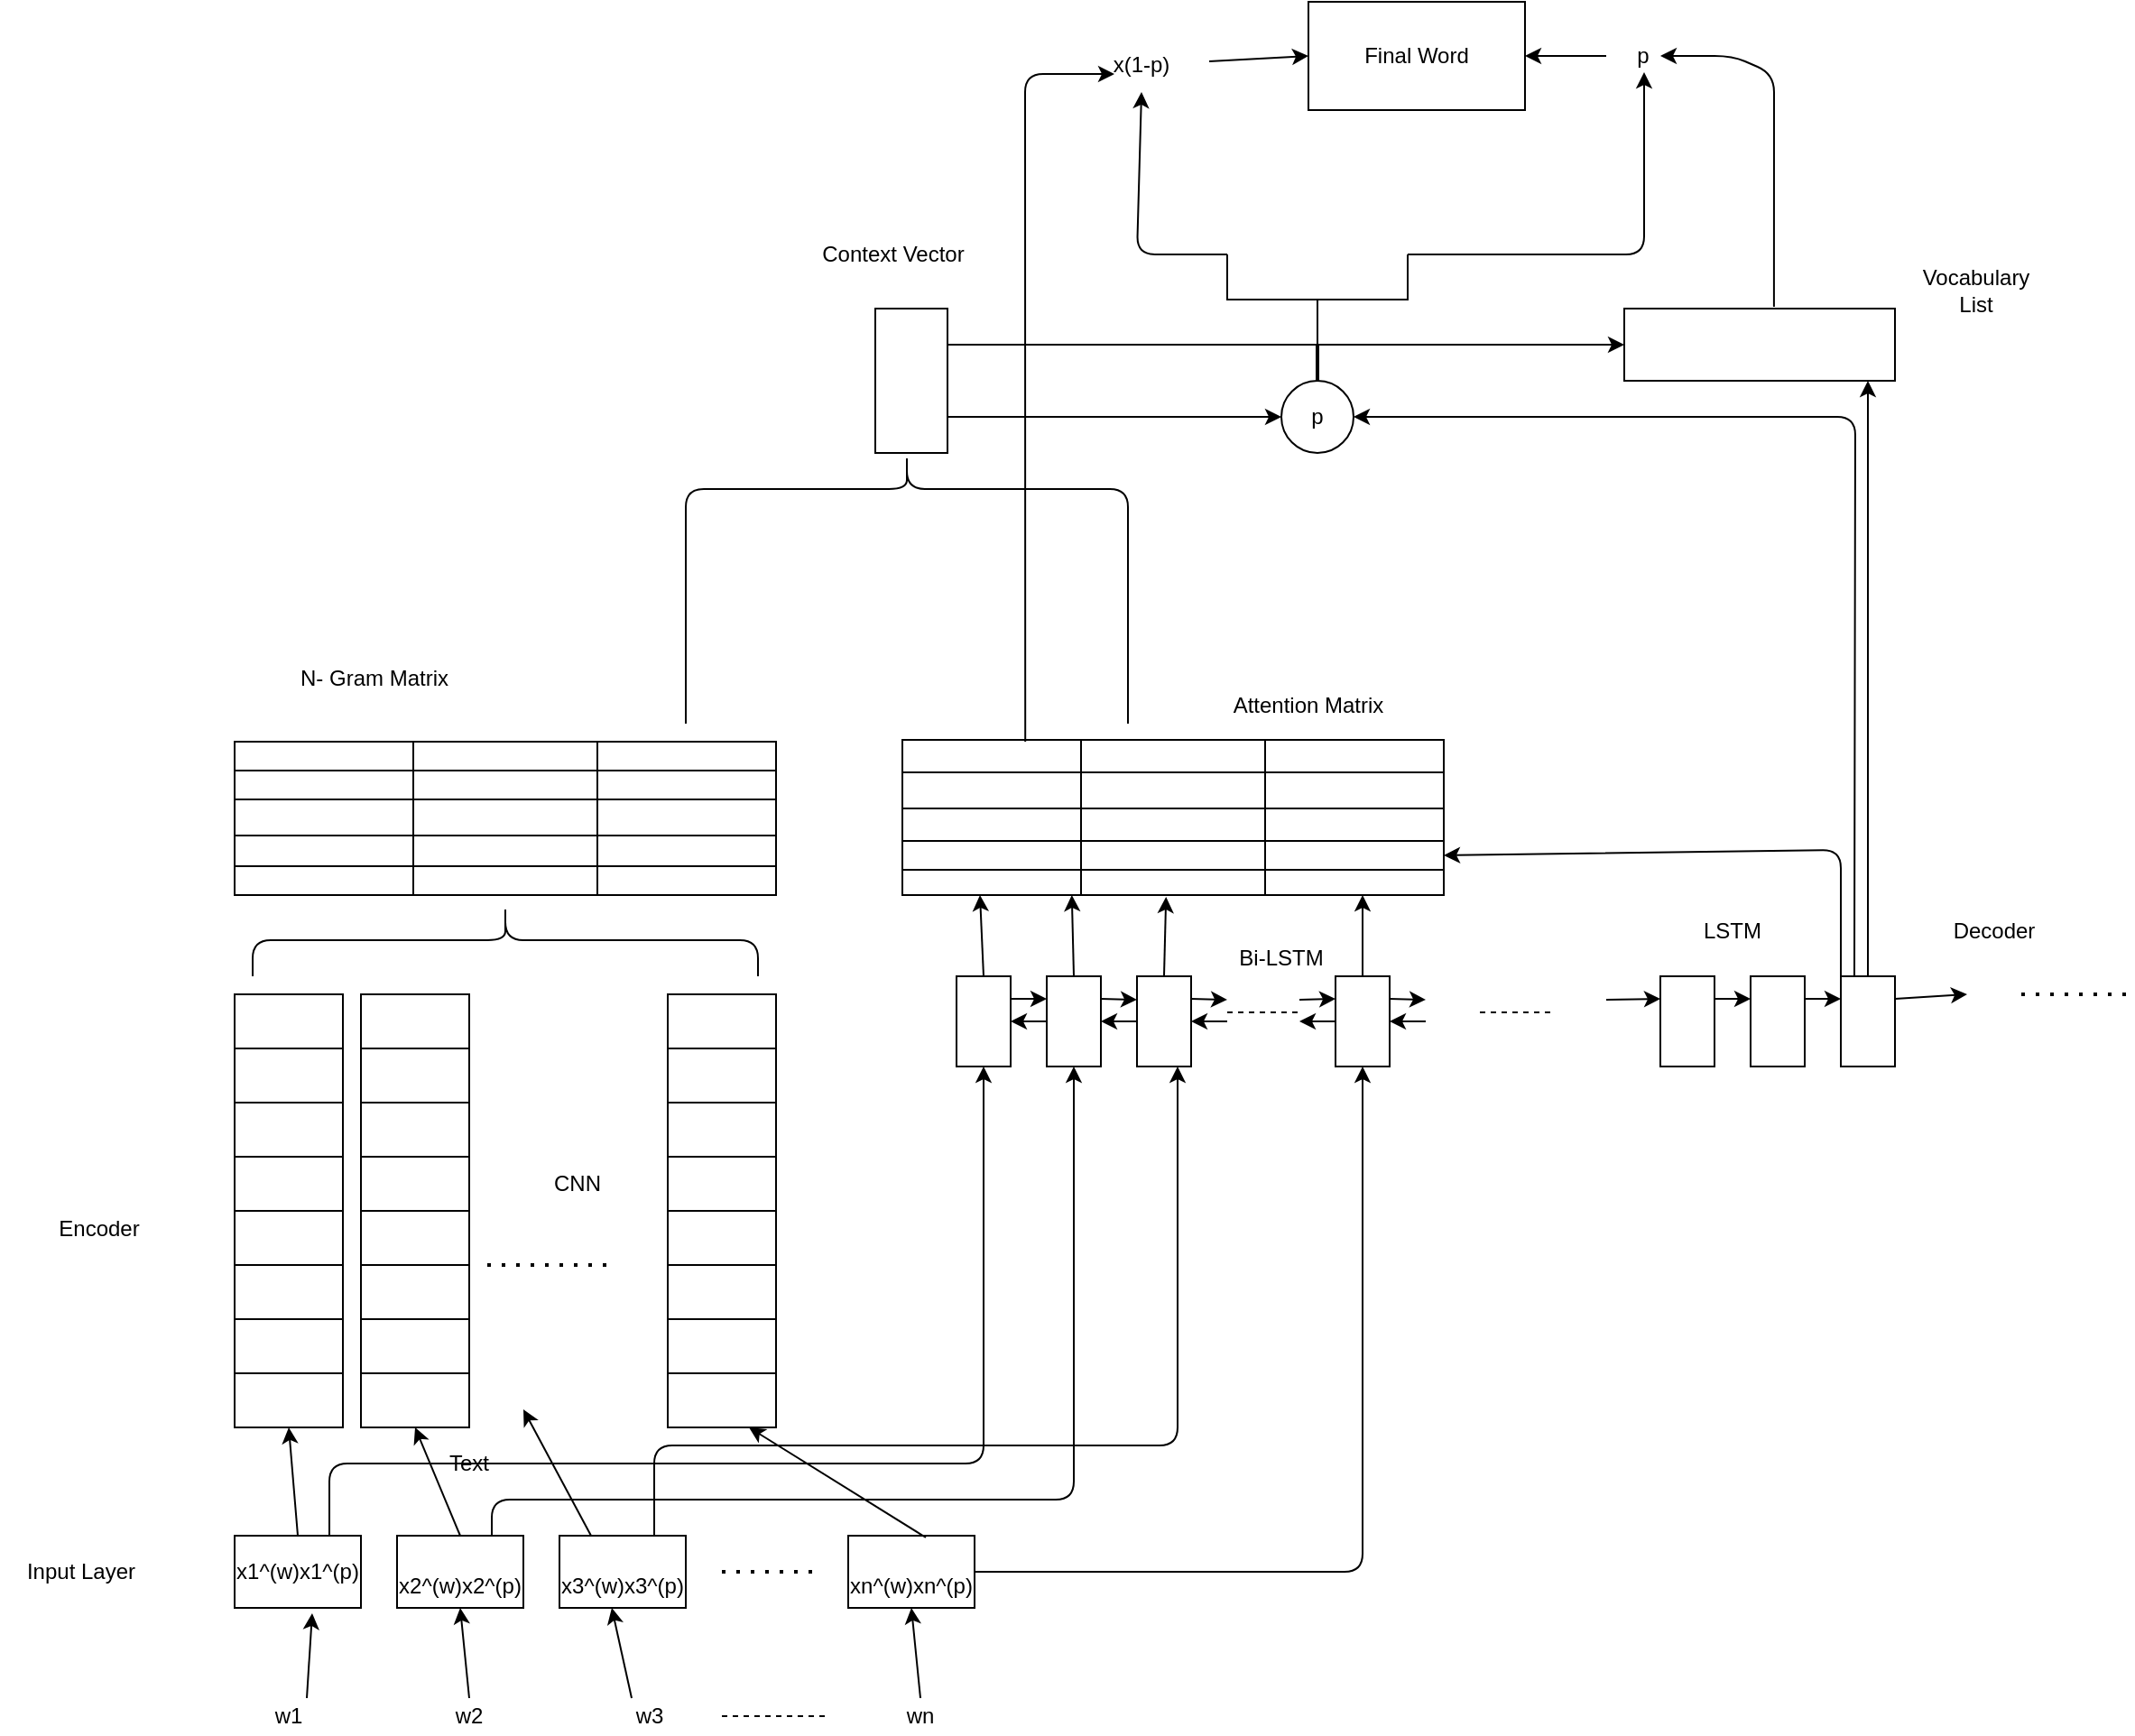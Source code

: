 <mxfile version="13.7.3" type="github">
  <diagram id="7ZjfI7yGT5TT4rhwR_bh" name="Page-1">
    <mxGraphModel dx="2272" dy="791" grid="1" gridSize="10" guides="1" tooltips="1" connect="1" arrows="1" fold="1" page="1" pageScale="1" pageWidth="850" pageHeight="1100" math="0" shadow="0">
      <root>
        <mxCell id="0" />
        <mxCell id="1" parent="0" />
        <mxCell id="T58Amd36gqd1ZXx2-vAG-43" value="" style="rounded=0;whiteSpace=wrap;html=1;direction=south;" vertex="1" parent="1">
          <mxGeometry x="355" y="180" width="40" height="80" as="geometry" />
        </mxCell>
        <mxCell id="T58Amd36gqd1ZXx2-vAG-44" value="" style="rounded=0;whiteSpace=wrap;html=1;" vertex="1" parent="1">
          <mxGeometry x="770" y="180" width="150" height="40" as="geometry" />
        </mxCell>
        <mxCell id="T58Amd36gqd1ZXx2-vAG-46" value="Final Word" style="rounded=0;whiteSpace=wrap;html=1;" vertex="1" parent="1">
          <mxGeometry x="595" y="10" width="120" height="60" as="geometry" />
        </mxCell>
        <mxCell id="T58Amd36gqd1ZXx2-vAG-1" value="" style="shape=table;html=1;whiteSpace=wrap;startSize=0;container=1;collapsible=0;childLayout=tableLayout;" vertex="1" parent="1">
          <mxGeometry y="420" width="300" height="85" as="geometry" />
        </mxCell>
        <mxCell id="T58Amd36gqd1ZXx2-vAG-6" value="" style="shape=partialRectangle;html=1;whiteSpace=wrap;collapsible=0;dropTarget=0;pointerEvents=0;fillColor=none;top=0;left=0;bottom=0;right=0;points=[[0,0.5],[1,0.5]];portConstraint=eastwest;" vertex="1" parent="T58Amd36gqd1ZXx2-vAG-1">
          <mxGeometry width="300" height="16" as="geometry" />
        </mxCell>
        <mxCell id="T58Amd36gqd1ZXx2-vAG-7" value="" style="shape=partialRectangle;html=1;whiteSpace=wrap;connectable=0;fillColor=none;top=0;left=0;bottom=0;right=0;overflow=hidden;" vertex="1" parent="T58Amd36gqd1ZXx2-vAG-6">
          <mxGeometry width="99" height="16" as="geometry" />
        </mxCell>
        <mxCell id="T58Amd36gqd1ZXx2-vAG-8" value="" style="shape=partialRectangle;html=1;whiteSpace=wrap;connectable=0;fillColor=none;top=0;left=0;bottom=0;right=0;overflow=hidden;" vertex="1" parent="T58Amd36gqd1ZXx2-vAG-6">
          <mxGeometry x="99" width="102" height="16" as="geometry" />
        </mxCell>
        <mxCell id="T58Amd36gqd1ZXx2-vAG-9" value="" style="shape=partialRectangle;html=1;whiteSpace=wrap;connectable=0;fillColor=none;top=0;left=0;bottom=0;right=0;overflow=hidden;" vertex="1" parent="T58Amd36gqd1ZXx2-vAG-6">
          <mxGeometry x="201" width="99" height="16" as="geometry" />
        </mxCell>
        <mxCell id="T58Amd36gqd1ZXx2-vAG-18" value="" style="shape=partialRectangle;html=1;whiteSpace=wrap;collapsible=0;dropTarget=0;pointerEvents=0;fillColor=none;top=0;left=0;bottom=0;right=0;points=[[0,0.5],[1,0.5]];portConstraint=eastwest;" vertex="1" parent="T58Amd36gqd1ZXx2-vAG-1">
          <mxGeometry y="16" width="300" height="16" as="geometry" />
        </mxCell>
        <mxCell id="T58Amd36gqd1ZXx2-vAG-19" value="" style="shape=partialRectangle;html=1;whiteSpace=wrap;connectable=0;fillColor=none;top=0;left=0;bottom=0;right=0;overflow=hidden;" vertex="1" parent="T58Amd36gqd1ZXx2-vAG-18">
          <mxGeometry width="99" height="16" as="geometry" />
        </mxCell>
        <mxCell id="T58Amd36gqd1ZXx2-vAG-20" value="" style="shape=partialRectangle;html=1;whiteSpace=wrap;connectable=0;fillColor=none;top=0;left=0;bottom=0;right=0;overflow=hidden;" vertex="1" parent="T58Amd36gqd1ZXx2-vAG-18">
          <mxGeometry x="99" width="102" height="16" as="geometry" />
        </mxCell>
        <mxCell id="T58Amd36gqd1ZXx2-vAG-21" value="" style="shape=partialRectangle;html=1;whiteSpace=wrap;connectable=0;fillColor=none;top=0;left=0;bottom=0;right=0;overflow=hidden;" vertex="1" parent="T58Amd36gqd1ZXx2-vAG-18">
          <mxGeometry x="201" width="99" height="16" as="geometry" />
        </mxCell>
        <mxCell id="T58Amd36gqd1ZXx2-vAG-14" value="" style="shape=partialRectangle;html=1;whiteSpace=wrap;collapsible=0;dropTarget=0;pointerEvents=0;fillColor=none;top=0;left=0;bottom=0;right=0;points=[[0,0.5],[1,0.5]];portConstraint=eastwest;" vertex="1" parent="T58Amd36gqd1ZXx2-vAG-1">
          <mxGeometry y="32" width="300" height="20" as="geometry" />
        </mxCell>
        <mxCell id="T58Amd36gqd1ZXx2-vAG-15" value="" style="shape=partialRectangle;html=1;whiteSpace=wrap;connectable=0;fillColor=none;top=0;left=0;bottom=0;right=0;overflow=hidden;" vertex="1" parent="T58Amd36gqd1ZXx2-vAG-14">
          <mxGeometry width="99" height="20" as="geometry" />
        </mxCell>
        <mxCell id="T58Amd36gqd1ZXx2-vAG-16" value="" style="shape=partialRectangle;html=1;whiteSpace=wrap;connectable=0;fillColor=none;top=0;left=0;bottom=0;right=0;overflow=hidden;" vertex="1" parent="T58Amd36gqd1ZXx2-vAG-14">
          <mxGeometry x="99" width="102" height="20" as="geometry" />
        </mxCell>
        <mxCell id="T58Amd36gqd1ZXx2-vAG-17" value="" style="shape=partialRectangle;html=1;whiteSpace=wrap;connectable=0;fillColor=none;top=0;left=0;bottom=0;right=0;overflow=hidden;" vertex="1" parent="T58Amd36gqd1ZXx2-vAG-14">
          <mxGeometry x="201" width="99" height="20" as="geometry" />
        </mxCell>
        <mxCell id="T58Amd36gqd1ZXx2-vAG-10" value="" style="shape=partialRectangle;html=1;whiteSpace=wrap;collapsible=0;dropTarget=0;pointerEvents=0;fillColor=none;top=0;left=0;bottom=0;right=0;points=[[0,0.5],[1,0.5]];portConstraint=eastwest;" vertex="1" parent="T58Amd36gqd1ZXx2-vAG-1">
          <mxGeometry y="52" width="300" height="17" as="geometry" />
        </mxCell>
        <mxCell id="T58Amd36gqd1ZXx2-vAG-11" value="" style="shape=partialRectangle;html=1;whiteSpace=wrap;connectable=0;fillColor=none;top=0;left=0;bottom=0;right=0;overflow=hidden;" vertex="1" parent="T58Amd36gqd1ZXx2-vAG-10">
          <mxGeometry width="99" height="17" as="geometry" />
        </mxCell>
        <mxCell id="T58Amd36gqd1ZXx2-vAG-12" value="" style="shape=partialRectangle;html=1;whiteSpace=wrap;connectable=0;fillColor=none;top=0;left=0;bottom=0;right=0;overflow=hidden;" vertex="1" parent="T58Amd36gqd1ZXx2-vAG-10">
          <mxGeometry x="99" width="102" height="17" as="geometry" />
        </mxCell>
        <mxCell id="T58Amd36gqd1ZXx2-vAG-13" value="" style="shape=partialRectangle;html=1;whiteSpace=wrap;connectable=0;fillColor=none;top=0;left=0;bottom=0;right=0;overflow=hidden;" vertex="1" parent="T58Amd36gqd1ZXx2-vAG-10">
          <mxGeometry x="201" width="99" height="17" as="geometry" />
        </mxCell>
        <mxCell id="T58Amd36gqd1ZXx2-vAG-2" value="" style="shape=partialRectangle;html=1;whiteSpace=wrap;collapsible=0;dropTarget=0;pointerEvents=0;fillColor=none;top=0;left=0;bottom=0;right=0;points=[[0,0.5],[1,0.5]];portConstraint=eastwest;" vertex="1" parent="T58Amd36gqd1ZXx2-vAG-1">
          <mxGeometry y="69" width="300" height="16" as="geometry" />
        </mxCell>
        <mxCell id="T58Amd36gqd1ZXx2-vAG-3" value="" style="shape=partialRectangle;html=1;whiteSpace=wrap;connectable=0;fillColor=none;top=0;left=0;bottom=0;right=0;overflow=hidden;" vertex="1" parent="T58Amd36gqd1ZXx2-vAG-2">
          <mxGeometry width="99" height="16" as="geometry" />
        </mxCell>
        <mxCell id="T58Amd36gqd1ZXx2-vAG-4" value="" style="shape=partialRectangle;html=1;whiteSpace=wrap;connectable=0;fillColor=none;top=0;left=0;bottom=0;right=0;overflow=hidden;" vertex="1" parent="T58Amd36gqd1ZXx2-vAG-2">
          <mxGeometry x="99" width="102" height="16" as="geometry" />
        </mxCell>
        <mxCell id="T58Amd36gqd1ZXx2-vAG-5" value="" style="shape=partialRectangle;html=1;whiteSpace=wrap;connectable=0;fillColor=none;top=0;left=0;bottom=0;right=0;overflow=hidden;" vertex="1" parent="T58Amd36gqd1ZXx2-vAG-2">
          <mxGeometry x="201" width="99" height="16" as="geometry" />
        </mxCell>
        <mxCell id="T58Amd36gqd1ZXx2-vAG-22" value="" style="shape=table;html=1;whiteSpace=wrap;startSize=0;container=1;collapsible=0;childLayout=tableLayout;" vertex="1" parent="1">
          <mxGeometry x="370" y="419" width="300" height="86" as="geometry" />
        </mxCell>
        <mxCell id="T58Amd36gqd1ZXx2-vAG-27" value="" style="shape=partialRectangle;html=1;whiteSpace=wrap;collapsible=0;dropTarget=0;pointerEvents=0;fillColor=none;top=0;left=0;bottom=0;right=0;points=[[0,0.5],[1,0.5]];portConstraint=eastwest;" vertex="1" parent="T58Amd36gqd1ZXx2-vAG-22">
          <mxGeometry width="300" height="18" as="geometry" />
        </mxCell>
        <mxCell id="T58Amd36gqd1ZXx2-vAG-28" value="" style="shape=partialRectangle;html=1;whiteSpace=wrap;connectable=0;fillColor=none;top=0;left=0;bottom=0;right=0;overflow=hidden;" vertex="1" parent="T58Amd36gqd1ZXx2-vAG-27">
          <mxGeometry width="99" height="18" as="geometry" />
        </mxCell>
        <mxCell id="T58Amd36gqd1ZXx2-vAG-29" value="" style="shape=partialRectangle;html=1;whiteSpace=wrap;connectable=0;fillColor=none;top=0;left=0;bottom=0;right=0;overflow=hidden;" vertex="1" parent="T58Amd36gqd1ZXx2-vAG-27">
          <mxGeometry x="99" width="102" height="18" as="geometry" />
        </mxCell>
        <mxCell id="T58Amd36gqd1ZXx2-vAG-30" value="" style="shape=partialRectangle;html=1;whiteSpace=wrap;connectable=0;fillColor=none;top=0;left=0;bottom=0;right=0;overflow=hidden;" vertex="1" parent="T58Amd36gqd1ZXx2-vAG-27">
          <mxGeometry x="201" width="99" height="18" as="geometry" />
        </mxCell>
        <mxCell id="T58Amd36gqd1ZXx2-vAG-23" value="" style="shape=partialRectangle;html=1;whiteSpace=wrap;collapsible=0;dropTarget=0;pointerEvents=0;fillColor=none;top=0;left=0;bottom=0;right=0;points=[[0,0.5],[1,0.5]];portConstraint=eastwest;" vertex="1" parent="T58Amd36gqd1ZXx2-vAG-22">
          <mxGeometry y="18" width="300" height="20" as="geometry" />
        </mxCell>
        <mxCell id="T58Amd36gqd1ZXx2-vAG-24" value="" style="shape=partialRectangle;html=1;whiteSpace=wrap;connectable=0;fillColor=none;top=0;left=0;bottom=0;right=0;overflow=hidden;" vertex="1" parent="T58Amd36gqd1ZXx2-vAG-23">
          <mxGeometry width="99" height="20" as="geometry" />
        </mxCell>
        <mxCell id="T58Amd36gqd1ZXx2-vAG-25" value="" style="shape=partialRectangle;html=1;whiteSpace=wrap;connectable=0;fillColor=none;top=0;left=0;bottom=0;right=0;overflow=hidden;" vertex="1" parent="T58Amd36gqd1ZXx2-vAG-23">
          <mxGeometry x="99" width="102" height="20" as="geometry" />
        </mxCell>
        <mxCell id="T58Amd36gqd1ZXx2-vAG-26" value="" style="shape=partialRectangle;html=1;whiteSpace=wrap;connectable=0;fillColor=none;top=0;left=0;bottom=0;right=0;overflow=hidden;" vertex="1" parent="T58Amd36gqd1ZXx2-vAG-23">
          <mxGeometry x="201" width="99" height="20" as="geometry" />
        </mxCell>
        <mxCell id="T58Amd36gqd1ZXx2-vAG-31" value="" style="shape=partialRectangle;html=1;whiteSpace=wrap;collapsible=0;dropTarget=0;pointerEvents=0;fillColor=none;top=0;left=0;bottom=0;right=0;points=[[0,0.5],[1,0.5]];portConstraint=eastwest;" vertex="1" parent="T58Amd36gqd1ZXx2-vAG-22">
          <mxGeometry y="38" width="300" height="18" as="geometry" />
        </mxCell>
        <mxCell id="T58Amd36gqd1ZXx2-vAG-32" value="" style="shape=partialRectangle;html=1;whiteSpace=wrap;connectable=0;fillColor=none;top=0;left=0;bottom=0;right=0;overflow=hidden;" vertex="1" parent="T58Amd36gqd1ZXx2-vAG-31">
          <mxGeometry width="99" height="18" as="geometry" />
        </mxCell>
        <mxCell id="T58Amd36gqd1ZXx2-vAG-33" value="" style="shape=partialRectangle;html=1;whiteSpace=wrap;connectable=0;fillColor=none;top=0;left=0;bottom=0;right=0;overflow=hidden;" vertex="1" parent="T58Amd36gqd1ZXx2-vAG-31">
          <mxGeometry x="99" width="102" height="18" as="geometry" />
        </mxCell>
        <mxCell id="T58Amd36gqd1ZXx2-vAG-34" value="" style="shape=partialRectangle;html=1;whiteSpace=wrap;connectable=0;fillColor=none;top=0;left=0;bottom=0;right=0;overflow=hidden;" vertex="1" parent="T58Amd36gqd1ZXx2-vAG-31">
          <mxGeometry x="201" width="99" height="18" as="geometry" />
        </mxCell>
        <mxCell id="T58Amd36gqd1ZXx2-vAG-35" value="" style="shape=partialRectangle;html=1;whiteSpace=wrap;collapsible=0;dropTarget=0;pointerEvents=0;fillColor=none;top=0;left=0;bottom=0;right=0;points=[[0,0.5],[1,0.5]];portConstraint=eastwest;" vertex="1" parent="T58Amd36gqd1ZXx2-vAG-22">
          <mxGeometry y="56" width="300" height="16" as="geometry" />
        </mxCell>
        <mxCell id="T58Amd36gqd1ZXx2-vAG-36" value="" style="shape=partialRectangle;html=1;whiteSpace=wrap;connectable=0;fillColor=none;top=0;left=0;bottom=0;right=0;overflow=hidden;" vertex="1" parent="T58Amd36gqd1ZXx2-vAG-35">
          <mxGeometry width="99" height="16" as="geometry" />
        </mxCell>
        <mxCell id="T58Amd36gqd1ZXx2-vAG-37" value="" style="shape=partialRectangle;html=1;whiteSpace=wrap;connectable=0;fillColor=none;top=0;left=0;bottom=0;right=0;overflow=hidden;" vertex="1" parent="T58Amd36gqd1ZXx2-vAG-35">
          <mxGeometry x="99" width="102" height="16" as="geometry" />
        </mxCell>
        <mxCell id="T58Amd36gqd1ZXx2-vAG-38" value="" style="shape=partialRectangle;html=1;whiteSpace=wrap;connectable=0;fillColor=none;top=0;left=0;bottom=0;right=0;overflow=hidden;" vertex="1" parent="T58Amd36gqd1ZXx2-vAG-35">
          <mxGeometry x="201" width="99" height="16" as="geometry" />
        </mxCell>
        <mxCell id="T58Amd36gqd1ZXx2-vAG-39" value="" style="shape=partialRectangle;html=1;whiteSpace=wrap;collapsible=0;dropTarget=0;pointerEvents=0;fillColor=none;top=0;left=0;bottom=0;right=0;points=[[0,0.5],[1,0.5]];portConstraint=eastwest;" vertex="1" parent="T58Amd36gqd1ZXx2-vAG-22">
          <mxGeometry y="72" width="300" height="14" as="geometry" />
        </mxCell>
        <mxCell id="T58Amd36gqd1ZXx2-vAG-40" value="" style="shape=partialRectangle;html=1;whiteSpace=wrap;connectable=0;fillColor=none;top=0;left=0;bottom=0;right=0;overflow=hidden;" vertex="1" parent="T58Amd36gqd1ZXx2-vAG-39">
          <mxGeometry width="99" height="14" as="geometry" />
        </mxCell>
        <mxCell id="T58Amd36gqd1ZXx2-vAG-41" value="" style="shape=partialRectangle;html=1;whiteSpace=wrap;connectable=0;fillColor=none;top=0;left=0;bottom=0;right=0;overflow=hidden;" vertex="1" parent="T58Amd36gqd1ZXx2-vAG-39">
          <mxGeometry x="99" width="102" height="14" as="geometry" />
        </mxCell>
        <mxCell id="T58Amd36gqd1ZXx2-vAG-42" value="" style="shape=partialRectangle;html=1;whiteSpace=wrap;connectable=0;fillColor=none;top=0;left=0;bottom=0;right=0;overflow=hidden;" vertex="1" parent="T58Amd36gqd1ZXx2-vAG-39">
          <mxGeometry x="201" width="99" height="14" as="geometry" />
        </mxCell>
        <mxCell id="T58Amd36gqd1ZXx2-vAG-47" value="" style="rounded=0;whiteSpace=wrap;html=1;direction=south;" vertex="1" parent="1">
          <mxGeometry x="400" y="550" width="30" height="50" as="geometry" />
        </mxCell>
        <mxCell id="T58Amd36gqd1ZXx2-vAG-48" value="" style="rounded=0;whiteSpace=wrap;html=1;direction=south;" vertex="1" parent="1">
          <mxGeometry x="450" y="550" width="30" height="50" as="geometry" />
        </mxCell>
        <mxCell id="T58Amd36gqd1ZXx2-vAG-49" value="" style="rounded=0;whiteSpace=wrap;html=1;direction=south;" vertex="1" parent="1">
          <mxGeometry x="500" y="550" width="30" height="50" as="geometry" />
        </mxCell>
        <mxCell id="T58Amd36gqd1ZXx2-vAG-50" value="" style="rounded=0;whiteSpace=wrap;html=1;" vertex="1" parent="1">
          <mxGeometry x="610" y="550" width="30" height="50" as="geometry" />
        </mxCell>
        <mxCell id="T58Amd36gqd1ZXx2-vAG-51" value="" style="rounded=0;whiteSpace=wrap;html=1;" vertex="1" parent="1">
          <mxGeometry x="790" y="550" width="30" height="50" as="geometry" />
        </mxCell>
        <mxCell id="T58Amd36gqd1ZXx2-vAG-52" value="" style="rounded=0;whiteSpace=wrap;html=1;" vertex="1" parent="1">
          <mxGeometry x="840" y="550" width="30" height="50" as="geometry" />
        </mxCell>
        <mxCell id="T58Amd36gqd1ZXx2-vAG-53" value="" style="rounded=0;whiteSpace=wrap;html=1;" vertex="1" parent="1">
          <mxGeometry x="890" y="550" width="30" height="50" as="geometry" />
        </mxCell>
        <mxCell id="T58Amd36gqd1ZXx2-vAG-80" value="" style="rounded=0;whiteSpace=wrap;html=1;" vertex="1" parent="1">
          <mxGeometry y="560" width="60" height="30" as="geometry" />
        </mxCell>
        <mxCell id="T58Amd36gqd1ZXx2-vAG-81" value="" style="rounded=0;whiteSpace=wrap;html=1;" vertex="1" parent="1">
          <mxGeometry y="590" width="60" height="30" as="geometry" />
        </mxCell>
        <mxCell id="T58Amd36gqd1ZXx2-vAG-82" value="" style="rounded=0;whiteSpace=wrap;html=1;" vertex="1" parent="1">
          <mxGeometry y="620" width="60" height="40" as="geometry" />
        </mxCell>
        <mxCell id="T58Amd36gqd1ZXx2-vAG-83" value="" style="rounded=0;whiteSpace=wrap;html=1;" vertex="1" parent="1">
          <mxGeometry y="650" width="60" height="30" as="geometry" />
        </mxCell>
        <mxCell id="T58Amd36gqd1ZXx2-vAG-84" value="" style="rounded=0;whiteSpace=wrap;html=1;" vertex="1" parent="1">
          <mxGeometry y="680" width="60" height="30" as="geometry" />
        </mxCell>
        <mxCell id="T58Amd36gqd1ZXx2-vAG-85" value="" style="rounded=0;whiteSpace=wrap;html=1;" vertex="1" parent="1">
          <mxGeometry y="710" width="60" height="30" as="geometry" />
        </mxCell>
        <mxCell id="T58Amd36gqd1ZXx2-vAG-86" value="" style="rounded=0;whiteSpace=wrap;html=1;" vertex="1" parent="1">
          <mxGeometry y="740" width="60" height="30" as="geometry" />
        </mxCell>
        <mxCell id="T58Amd36gqd1ZXx2-vAG-87" value="" style="rounded=0;whiteSpace=wrap;html=1;" vertex="1" parent="1">
          <mxGeometry y="770" width="60" height="30" as="geometry" />
        </mxCell>
        <mxCell id="T58Amd36gqd1ZXx2-vAG-88" value="" style="rounded=0;whiteSpace=wrap;html=1;" vertex="1" parent="1">
          <mxGeometry x="70" y="560" width="60" height="30" as="geometry" />
        </mxCell>
        <mxCell id="T58Amd36gqd1ZXx2-vAG-89" value="" style="rounded=0;whiteSpace=wrap;html=1;" vertex="1" parent="1">
          <mxGeometry x="70" y="590" width="60" height="30" as="geometry" />
        </mxCell>
        <mxCell id="T58Amd36gqd1ZXx2-vAG-90" value="" style="rounded=0;whiteSpace=wrap;html=1;" vertex="1" parent="1">
          <mxGeometry x="70" y="620" width="60" height="30" as="geometry" />
        </mxCell>
        <mxCell id="T58Amd36gqd1ZXx2-vAG-91" value="" style="rounded=0;whiteSpace=wrap;html=1;" vertex="1" parent="1">
          <mxGeometry x="70" y="650" width="60" height="30" as="geometry" />
        </mxCell>
        <mxCell id="T58Amd36gqd1ZXx2-vAG-92" value="" style="rounded=0;whiteSpace=wrap;html=1;" vertex="1" parent="1">
          <mxGeometry x="70" y="680" width="60" height="30" as="geometry" />
        </mxCell>
        <mxCell id="T58Amd36gqd1ZXx2-vAG-94" value="" style="rounded=0;whiteSpace=wrap;html=1;" vertex="1" parent="1">
          <mxGeometry x="70" y="710" width="60" height="30" as="geometry" />
        </mxCell>
        <mxCell id="T58Amd36gqd1ZXx2-vAG-95" value="" style="rounded=0;whiteSpace=wrap;html=1;" vertex="1" parent="1">
          <mxGeometry x="70" y="740" width="60" height="30" as="geometry" />
        </mxCell>
        <mxCell id="T58Amd36gqd1ZXx2-vAG-96" value="" style="rounded=0;whiteSpace=wrap;html=1;" vertex="1" parent="1">
          <mxGeometry x="70" y="770" width="60" height="30" as="geometry" />
        </mxCell>
        <mxCell id="T58Amd36gqd1ZXx2-vAG-97" value="" style="endArrow=none;dashed=1;html=1;dashPattern=1 3;strokeWidth=2;" edge="1" parent="1">
          <mxGeometry width="50" height="50" relative="1" as="geometry">
            <mxPoint x="140" y="710" as="sourcePoint" />
            <mxPoint x="210" y="710" as="targetPoint" />
          </mxGeometry>
        </mxCell>
        <mxCell id="T58Amd36gqd1ZXx2-vAG-98" value="" style="rounded=0;whiteSpace=wrap;html=1;" vertex="1" parent="1">
          <mxGeometry x="240" y="560" width="60" height="30" as="geometry" />
        </mxCell>
        <mxCell id="T58Amd36gqd1ZXx2-vAG-99" value="" style="rounded=0;whiteSpace=wrap;html=1;" vertex="1" parent="1">
          <mxGeometry x="240" y="590" width="60" height="30" as="geometry" />
        </mxCell>
        <mxCell id="T58Amd36gqd1ZXx2-vAG-100" value="" style="rounded=0;whiteSpace=wrap;html=1;" vertex="1" parent="1">
          <mxGeometry x="240" y="620" width="60" height="30" as="geometry" />
        </mxCell>
        <mxCell id="T58Amd36gqd1ZXx2-vAG-102" value="" style="rounded=0;whiteSpace=wrap;html=1;" vertex="1" parent="1">
          <mxGeometry x="240" y="650" width="60" height="30" as="geometry" />
        </mxCell>
        <mxCell id="T58Amd36gqd1ZXx2-vAG-103" value="" style="rounded=0;whiteSpace=wrap;html=1;" vertex="1" parent="1">
          <mxGeometry x="240" y="680" width="60" height="30" as="geometry" />
        </mxCell>
        <mxCell id="T58Amd36gqd1ZXx2-vAG-104" value="" style="rounded=0;whiteSpace=wrap;html=1;" vertex="1" parent="1">
          <mxGeometry x="240" y="710" width="60" height="30" as="geometry" />
        </mxCell>
        <mxCell id="T58Amd36gqd1ZXx2-vAG-105" value="" style="rounded=0;whiteSpace=wrap;html=1;" vertex="1" parent="1">
          <mxGeometry x="240" y="740" width="60" height="30" as="geometry" />
        </mxCell>
        <mxCell id="T58Amd36gqd1ZXx2-vAG-106" value="" style="rounded=0;whiteSpace=wrap;html=1;" vertex="1" parent="1">
          <mxGeometry x="240" y="770" width="60" height="30" as="geometry" />
        </mxCell>
        <mxCell id="T58Amd36gqd1ZXx2-vAG-107" value="" style="ellipse;whiteSpace=wrap;html=1;aspect=fixed;rounded=0;" vertex="1" parent="1">
          <mxGeometry x="580" y="220" width="40" height="40" as="geometry" />
        </mxCell>
        <mxCell id="T58Amd36gqd1ZXx2-vAG-108" value="x1^(w)x1^(p)" style="rounded=0;whiteSpace=wrap;html=1;" vertex="1" parent="1">
          <mxGeometry y="860" width="70" height="40" as="geometry" />
        </mxCell>
        <mxCell id="T58Amd36gqd1ZXx2-vAG-109" value="&lt;br&gt;x2^(w)x2^(p)&lt;br&gt;" style="rounded=0;whiteSpace=wrap;html=1;" vertex="1" parent="1">
          <mxGeometry x="90" y="860" width="70" height="40" as="geometry" />
        </mxCell>
        <mxCell id="T58Amd36gqd1ZXx2-vAG-110" value="&lt;br&gt;x3^(w)x3^(p)&lt;br&gt;" style="rounded=0;whiteSpace=wrap;html=1;" vertex="1" parent="1">
          <mxGeometry x="180" y="860" width="70" height="40" as="geometry" />
        </mxCell>
        <mxCell id="T58Amd36gqd1ZXx2-vAG-111" value="&lt;br&gt;xn^(w)xn^(p)&lt;br&gt;" style="rounded=0;whiteSpace=wrap;html=1;" vertex="1" parent="1">
          <mxGeometry x="340" y="860" width="70" height="40" as="geometry" />
        </mxCell>
        <mxCell id="T58Amd36gqd1ZXx2-vAG-112" value="" style="endArrow=none;dashed=1;html=1;dashPattern=1 3;strokeWidth=2;" edge="1" parent="1">
          <mxGeometry width="50" height="50" relative="1" as="geometry">
            <mxPoint x="270" y="880" as="sourcePoint" />
            <mxPoint x="320" y="880" as="targetPoint" />
          </mxGeometry>
        </mxCell>
        <mxCell id="T58Amd36gqd1ZXx2-vAG-113" value="" style="endArrow=classic;html=1;exitX=0.5;exitY=0;exitDx=0;exitDy=0;entryX=0.9;entryY=1;entryDx=0;entryDy=0;entryPerimeter=0;" edge="1" parent="1" source="T58Amd36gqd1ZXx2-vAG-53" target="T58Amd36gqd1ZXx2-vAG-44">
          <mxGeometry width="50" height="50" relative="1" as="geometry">
            <mxPoint x="640" y="450" as="sourcePoint" />
            <mxPoint x="690" y="400" as="targetPoint" />
          </mxGeometry>
        </mxCell>
        <mxCell id="T58Amd36gqd1ZXx2-vAG-114" value="" style="endArrow=classic;html=1;exitX=0.25;exitY=0;exitDx=0;exitDy=0;entryX=1;entryY=0.5;entryDx=0;entryDy=0;" edge="1" parent="1" source="T58Amd36gqd1ZXx2-vAG-53" target="T58Amd36gqd1ZXx2-vAG-107">
          <mxGeometry width="50" height="50" relative="1" as="geometry">
            <mxPoint x="640" y="450" as="sourcePoint" />
            <mxPoint x="898" y="240" as="targetPoint" />
            <Array as="points">
              <mxPoint x="898" y="240" />
            </Array>
          </mxGeometry>
        </mxCell>
        <mxCell id="T58Amd36gqd1ZXx2-vAG-115" value="" style="endArrow=classic;html=1;exitX=0;exitY=0;exitDx=0;exitDy=0;entryX=1;entryY=0.5;entryDx=0;entryDy=0;" edge="1" parent="1" source="T58Amd36gqd1ZXx2-vAG-53" target="T58Amd36gqd1ZXx2-vAG-35">
          <mxGeometry width="50" height="50" relative="1" as="geometry">
            <mxPoint x="640" y="450" as="sourcePoint" />
            <mxPoint x="690" y="400" as="targetPoint" />
            <Array as="points">
              <mxPoint x="890" y="480" />
            </Array>
          </mxGeometry>
        </mxCell>
        <mxCell id="T58Amd36gqd1ZXx2-vAG-116" value="" style="endArrow=classic;html=1;exitX=0.75;exitY=0;exitDx=0;exitDy=0;entryX=0;entryY=0.5;entryDx=0;entryDy=0;" edge="1" parent="1" source="T58Amd36gqd1ZXx2-vAG-43" target="T58Amd36gqd1ZXx2-vAG-107">
          <mxGeometry width="50" height="50" relative="1" as="geometry">
            <mxPoint x="640" y="450" as="sourcePoint" />
            <mxPoint x="690" y="400" as="targetPoint" />
          </mxGeometry>
        </mxCell>
        <mxCell id="T58Amd36gqd1ZXx2-vAG-118" value="" style="endArrow=classic;html=1;exitX=0.25;exitY=0;exitDx=0;exitDy=0;entryX=0;entryY=0.5;entryDx=0;entryDy=0;" edge="1" parent="1" source="T58Amd36gqd1ZXx2-vAG-43" target="T58Amd36gqd1ZXx2-vAG-44">
          <mxGeometry width="50" height="50" relative="1" as="geometry">
            <mxPoint x="640" y="450" as="sourcePoint" />
            <mxPoint x="690" y="400" as="targetPoint" />
          </mxGeometry>
        </mxCell>
        <mxCell id="T58Amd36gqd1ZXx2-vAG-119" value="" style="endArrow=classic;html=1;exitX=0.553;exitY=-0.025;exitDx=0;exitDy=0;exitPerimeter=0;" edge="1" parent="1" source="T58Amd36gqd1ZXx2-vAG-44">
          <mxGeometry width="50" height="50" relative="1" as="geometry">
            <mxPoint x="640" y="450" as="sourcePoint" />
            <mxPoint x="790" y="40" as="targetPoint" />
            <Array as="points">
              <mxPoint x="853" y="50" />
              <mxPoint x="830" y="40" />
            </Array>
          </mxGeometry>
        </mxCell>
        <mxCell id="T58Amd36gqd1ZXx2-vAG-120" value="" style="html=1;shape=mxgraph.flowchart.annotation_2;align=left;labelPosition=right;rounded=0;direction=north;" vertex="1" parent="1">
          <mxGeometry x="550" y="150" width="100" height="50" as="geometry" />
        </mxCell>
        <mxCell id="T58Amd36gqd1ZXx2-vAG-123" value="" style="line;strokeWidth=2;direction=south;html=1;rounded=0;" vertex="1" parent="1">
          <mxGeometry x="595" y="200" width="10" height="20" as="geometry" />
        </mxCell>
        <mxCell id="T58Amd36gqd1ZXx2-vAG-124" value="" style="endArrow=none;dashed=1;html=1;" edge="1" parent="1">
          <mxGeometry width="50" height="50" relative="1" as="geometry">
            <mxPoint x="550" y="570" as="sourcePoint" />
            <mxPoint x="590" y="570" as="targetPoint" />
          </mxGeometry>
        </mxCell>
        <mxCell id="T58Amd36gqd1ZXx2-vAG-125" value="" style="endArrow=none;dashed=1;html=1;" edge="1" parent="1">
          <mxGeometry width="50" height="50" relative="1" as="geometry">
            <mxPoint x="690" y="570" as="sourcePoint" />
            <mxPoint x="730" y="570" as="targetPoint" />
          </mxGeometry>
        </mxCell>
        <mxCell id="T58Amd36gqd1ZXx2-vAG-126" value="" style="endArrow=classic;html=1;exitX=0.25;exitY=0;exitDx=0;exitDy=0;entryX=0.25;entryY=1;entryDx=0;entryDy=0;" edge="1" parent="1" source="T58Amd36gqd1ZXx2-vAG-47" target="T58Amd36gqd1ZXx2-vAG-48">
          <mxGeometry width="50" height="50" relative="1" as="geometry">
            <mxPoint x="640" y="450" as="sourcePoint" />
            <mxPoint x="690" y="400" as="targetPoint" />
          </mxGeometry>
        </mxCell>
        <mxCell id="T58Amd36gqd1ZXx2-vAG-127" value="" style="endArrow=classic;html=1;exitX=0.5;exitY=1;exitDx=0;exitDy=0;entryX=0.5;entryY=0;entryDx=0;entryDy=0;" edge="1" parent="1" source="T58Amd36gqd1ZXx2-vAG-48" target="T58Amd36gqd1ZXx2-vAG-47">
          <mxGeometry width="50" height="50" relative="1" as="geometry">
            <mxPoint x="440" y="580" as="sourcePoint" />
            <mxPoint x="690" y="400" as="targetPoint" />
          </mxGeometry>
        </mxCell>
        <mxCell id="T58Amd36gqd1ZXx2-vAG-128" value="" style="endArrow=classic;html=1;exitX=0.25;exitY=0;exitDx=0;exitDy=0;" edge="1" parent="1" source="T58Amd36gqd1ZXx2-vAG-48">
          <mxGeometry width="50" height="50" relative="1" as="geometry">
            <mxPoint x="640" y="450" as="sourcePoint" />
            <mxPoint x="500" y="563" as="targetPoint" />
          </mxGeometry>
        </mxCell>
        <mxCell id="T58Amd36gqd1ZXx2-vAG-129" value="" style="endArrow=classic;html=1;exitX=0.5;exitY=1;exitDx=0;exitDy=0;entryX=0.5;entryY=0;entryDx=0;entryDy=0;" edge="1" parent="1" source="T58Amd36gqd1ZXx2-vAG-49" target="T58Amd36gqd1ZXx2-vAG-48">
          <mxGeometry width="50" height="50" relative="1" as="geometry">
            <mxPoint x="640" y="450" as="sourcePoint" />
            <mxPoint x="690" y="400" as="targetPoint" />
          </mxGeometry>
        </mxCell>
        <mxCell id="T58Amd36gqd1ZXx2-vAG-130" value="" style="endArrow=classic;html=1;exitX=0.25;exitY=0;exitDx=0;exitDy=0;" edge="1" parent="1" source="T58Amd36gqd1ZXx2-vAG-49">
          <mxGeometry width="50" height="50" relative="1" as="geometry">
            <mxPoint x="420" y="420" as="sourcePoint" />
            <mxPoint x="550" y="563" as="targetPoint" />
          </mxGeometry>
        </mxCell>
        <mxCell id="T58Amd36gqd1ZXx2-vAG-132" value="" style="endArrow=classic;html=1;entryX=0.5;entryY=0;entryDx=0;entryDy=0;" edge="1" parent="1" target="T58Amd36gqd1ZXx2-vAG-49">
          <mxGeometry width="50" height="50" relative="1" as="geometry">
            <mxPoint x="550" y="575" as="sourcePoint" />
            <mxPoint x="470" y="370" as="targetPoint" />
          </mxGeometry>
        </mxCell>
        <mxCell id="T58Amd36gqd1ZXx2-vAG-133" value="" style="endArrow=classic;html=1;entryX=0;entryY=0.25;entryDx=0;entryDy=0;" edge="1" parent="1" target="T58Amd36gqd1ZXx2-vAG-50">
          <mxGeometry width="50" height="50" relative="1" as="geometry">
            <mxPoint x="590" y="563" as="sourcePoint" />
            <mxPoint x="470" y="370" as="targetPoint" />
          </mxGeometry>
        </mxCell>
        <mxCell id="T58Amd36gqd1ZXx2-vAG-134" value="" style="endArrow=classic;html=1;exitX=0;exitY=0.5;exitDx=0;exitDy=0;" edge="1" parent="1" source="T58Amd36gqd1ZXx2-vAG-50">
          <mxGeometry width="50" height="50" relative="1" as="geometry">
            <mxPoint x="420" y="420" as="sourcePoint" />
            <mxPoint x="590" y="575" as="targetPoint" />
          </mxGeometry>
        </mxCell>
        <mxCell id="T58Amd36gqd1ZXx2-vAG-136" value="" style="endArrow=classic;html=1;exitX=1;exitY=0.25;exitDx=0;exitDy=0;" edge="1" parent="1" source="T58Amd36gqd1ZXx2-vAG-50">
          <mxGeometry width="50" height="50" relative="1" as="geometry">
            <mxPoint x="420" y="420" as="sourcePoint" />
            <mxPoint x="660" y="563" as="targetPoint" />
          </mxGeometry>
        </mxCell>
        <mxCell id="T58Amd36gqd1ZXx2-vAG-138" value="" style="endArrow=classic;html=1;entryX=1;entryY=0.5;entryDx=0;entryDy=0;" edge="1" parent="1" target="T58Amd36gqd1ZXx2-vAG-50">
          <mxGeometry width="50" height="50" relative="1" as="geometry">
            <mxPoint x="660" y="575" as="sourcePoint" />
            <mxPoint x="470" y="370" as="targetPoint" />
          </mxGeometry>
        </mxCell>
        <mxCell id="T58Amd36gqd1ZXx2-vAG-139" value="" style="endArrow=classic;html=1;entryX=0;entryY=0.25;entryDx=0;entryDy=0;" edge="1" parent="1" target="T58Amd36gqd1ZXx2-vAG-51">
          <mxGeometry width="50" height="50" relative="1" as="geometry">
            <mxPoint x="760" y="563" as="sourcePoint" />
            <mxPoint x="650" y="370" as="targetPoint" />
          </mxGeometry>
        </mxCell>
        <mxCell id="T58Amd36gqd1ZXx2-vAG-140" value="" style="endArrow=classic;html=1;entryX=0;entryY=0.25;entryDx=0;entryDy=0;exitX=1;exitY=0.25;exitDx=0;exitDy=0;" edge="1" parent="1" source="T58Amd36gqd1ZXx2-vAG-51" target="T58Amd36gqd1ZXx2-vAG-52">
          <mxGeometry width="50" height="50" relative="1" as="geometry">
            <mxPoint x="600" y="420" as="sourcePoint" />
            <mxPoint x="650" y="370" as="targetPoint" />
          </mxGeometry>
        </mxCell>
        <mxCell id="T58Amd36gqd1ZXx2-vAG-141" value="" style="endArrow=classic;html=1;exitX=1;exitY=0.25;exitDx=0;exitDy=0;entryX=0;entryY=0.25;entryDx=0;entryDy=0;" edge="1" parent="1" source="T58Amd36gqd1ZXx2-vAG-52" target="T58Amd36gqd1ZXx2-vAG-53">
          <mxGeometry width="50" height="50" relative="1" as="geometry">
            <mxPoint x="600" y="420" as="sourcePoint" />
            <mxPoint x="650" y="370" as="targetPoint" />
          </mxGeometry>
        </mxCell>
        <mxCell id="T58Amd36gqd1ZXx2-vAG-142" value="" style="endArrow=classic;html=1;exitX=1;exitY=0.25;exitDx=0;exitDy=0;" edge="1" parent="1" source="T58Amd36gqd1ZXx2-vAG-53">
          <mxGeometry width="50" height="50" relative="1" as="geometry">
            <mxPoint x="600" y="420" as="sourcePoint" />
            <mxPoint x="960" y="560" as="targetPoint" />
          </mxGeometry>
        </mxCell>
        <mxCell id="T58Amd36gqd1ZXx2-vAG-143" value="" style="endArrow=none;dashed=1;html=1;dashPattern=1 3;strokeWidth=2;" edge="1" parent="1">
          <mxGeometry width="50" height="50" relative="1" as="geometry">
            <mxPoint x="990" y="560" as="sourcePoint" />
            <mxPoint x="1050" y="560" as="targetPoint" />
          </mxGeometry>
        </mxCell>
        <mxCell id="T58Amd36gqd1ZXx2-vAG-144" value="" style="endArrow=classic;html=1;exitX=0.227;exitY=0.056;exitDx=0;exitDy=0;exitPerimeter=0;entryX=0.3;entryY=0.667;entryDx=0;entryDy=0;entryPerimeter=0;" edge="1" parent="1" source="T58Amd36gqd1ZXx2-vAG-27" target="T58Amd36gqd1ZXx2-vAG-196">
          <mxGeometry width="50" height="50" relative="1" as="geometry">
            <mxPoint x="420" y="410" as="sourcePoint" />
            <mxPoint x="460" y="80" as="targetPoint" />
            <Array as="points">
              <mxPoint x="438" y="50" />
            </Array>
          </mxGeometry>
        </mxCell>
        <mxCell id="T58Amd36gqd1ZXx2-vAG-146" value="" style="shape=curlyBracket;whiteSpace=wrap;html=1;rounded=1;direction=south;size=0.133;" vertex="1" parent="1">
          <mxGeometry x="250" y="260" width="245" height="150" as="geometry" />
        </mxCell>
        <mxCell id="T58Amd36gqd1ZXx2-vAG-147" value="" style="shape=curlyBracket;whiteSpace=wrap;html=1;rounded=1;direction=south;" vertex="1" parent="1">
          <mxGeometry x="10" y="510" width="280" height="40" as="geometry" />
        </mxCell>
        <mxCell id="T58Amd36gqd1ZXx2-vAG-148" value="" style="endArrow=classic;html=1;exitX=0;exitY=0.5;exitDx=0;exitDy=0;" edge="1" parent="1" source="T58Amd36gqd1ZXx2-vAG-47">
          <mxGeometry width="50" height="50" relative="1" as="geometry">
            <mxPoint x="200" y="570" as="sourcePoint" />
            <mxPoint x="413" y="505" as="targetPoint" />
          </mxGeometry>
        </mxCell>
        <mxCell id="T58Amd36gqd1ZXx2-vAG-149" value="" style="endArrow=classic;html=1;exitX=0;exitY=0.5;exitDx=0;exitDy=0;entryX=0.313;entryY=1;entryDx=0;entryDy=0;entryPerimeter=0;" edge="1" parent="1" source="T58Amd36gqd1ZXx2-vAG-48" target="T58Amd36gqd1ZXx2-vAG-39">
          <mxGeometry width="50" height="50" relative="1" as="geometry">
            <mxPoint x="200" y="570" as="sourcePoint" />
            <mxPoint x="250" y="520" as="targetPoint" />
          </mxGeometry>
        </mxCell>
        <mxCell id="T58Amd36gqd1ZXx2-vAG-150" value="" style="endArrow=classic;html=1;exitX=0;exitY=0.5;exitDx=0;exitDy=0;entryX=0.487;entryY=1.071;entryDx=0;entryDy=0;entryPerimeter=0;" edge="1" parent="1" source="T58Amd36gqd1ZXx2-vAG-49" target="T58Amd36gqd1ZXx2-vAG-39">
          <mxGeometry width="50" height="50" relative="1" as="geometry">
            <mxPoint x="465" y="550" as="sourcePoint" />
            <mxPoint x="511" y="505" as="targetPoint" />
          </mxGeometry>
        </mxCell>
        <mxCell id="T58Amd36gqd1ZXx2-vAG-151" value="" style="endArrow=classic;html=1;exitX=0.5;exitY=0;exitDx=0;exitDy=0;entryX=0.85;entryY=1;entryDx=0;entryDy=0;entryPerimeter=0;" edge="1" parent="1" source="T58Amd36gqd1ZXx2-vAG-50" target="T58Amd36gqd1ZXx2-vAG-39">
          <mxGeometry width="50" height="50" relative="1" as="geometry">
            <mxPoint x="200" y="570" as="sourcePoint" />
            <mxPoint x="250" y="520" as="targetPoint" />
          </mxGeometry>
        </mxCell>
        <mxCell id="T58Amd36gqd1ZXx2-vAG-152" value="Attention Matrix" style="text;html=1;strokeColor=none;fillColor=none;align=center;verticalAlign=middle;whiteSpace=wrap;rounded=0;" vertex="1" parent="1">
          <mxGeometry x="530" y="390" width="130" height="20" as="geometry" />
        </mxCell>
        <mxCell id="T58Amd36gqd1ZXx2-vAG-153" value="N- Gram Matrix" style="text;html=1;strokeColor=none;fillColor=none;align=center;verticalAlign=middle;whiteSpace=wrap;rounded=0;" vertex="1" parent="1">
          <mxGeometry x="15" y="370" width="125" height="30" as="geometry" />
        </mxCell>
        <mxCell id="T58Amd36gqd1ZXx2-vAG-154" value="Bi-LSTM" style="text;html=1;strokeColor=none;fillColor=none;align=center;verticalAlign=middle;whiteSpace=wrap;rounded=0;" vertex="1" parent="1">
          <mxGeometry x="550" y="530" width="60" height="20" as="geometry" />
        </mxCell>
        <mxCell id="T58Amd36gqd1ZXx2-vAG-155" value="LSTM" style="text;html=1;strokeColor=none;fillColor=none;align=center;verticalAlign=middle;whiteSpace=wrap;rounded=0;" vertex="1" parent="1">
          <mxGeometry x="790" y="510" width="80" height="30" as="geometry" />
        </mxCell>
        <mxCell id="T58Amd36gqd1ZXx2-vAG-156" value="CNN" style="text;html=1;strokeColor=none;fillColor=none;align=center;verticalAlign=middle;whiteSpace=wrap;rounded=0;" vertex="1" parent="1">
          <mxGeometry x="170" y="655" width="40" height="20" as="geometry" />
        </mxCell>
        <mxCell id="T58Amd36gqd1ZXx2-vAG-157" value="Encoder" style="text;html=1;strokeColor=none;fillColor=none;align=center;verticalAlign=middle;whiteSpace=wrap;rounded=0;" vertex="1" parent="1">
          <mxGeometry x="-130" y="670" width="110" height="40" as="geometry" />
        </mxCell>
        <mxCell id="T58Amd36gqd1ZXx2-vAG-160" value="" style="endArrow=classic;html=1;exitX=0.5;exitY=0;exitDx=0;exitDy=0;entryX=0.5;entryY=1;entryDx=0;entryDy=0;" edge="1" parent="1" source="T58Amd36gqd1ZXx2-vAG-108" target="T58Amd36gqd1ZXx2-vAG-87">
          <mxGeometry width="50" height="50" relative="1" as="geometry">
            <mxPoint x="100" y="690" as="sourcePoint" />
            <mxPoint x="150" y="640" as="targetPoint" />
          </mxGeometry>
        </mxCell>
        <mxCell id="T58Amd36gqd1ZXx2-vAG-161" value="" style="endArrow=classic;html=1;exitX=0.5;exitY=0;exitDx=0;exitDy=0;entryX=0.5;entryY=1;entryDx=0;entryDy=0;" edge="1" parent="1" source="T58Amd36gqd1ZXx2-vAG-109" target="T58Amd36gqd1ZXx2-vAG-96">
          <mxGeometry width="50" height="50" relative="1" as="geometry">
            <mxPoint x="100" y="690" as="sourcePoint" />
            <mxPoint x="150" y="640" as="targetPoint" />
          </mxGeometry>
        </mxCell>
        <mxCell id="T58Amd36gqd1ZXx2-vAG-166" value="" style="endArrow=classic;html=1;exitX=0.25;exitY=0;exitDx=0;exitDy=0;" edge="1" parent="1" source="T58Amd36gqd1ZXx2-vAG-110">
          <mxGeometry width="50" height="50" relative="1" as="geometry">
            <mxPoint x="100" y="690" as="sourcePoint" />
            <mxPoint x="160" y="790" as="targetPoint" />
          </mxGeometry>
        </mxCell>
        <mxCell id="T58Amd36gqd1ZXx2-vAG-167" value="" style="endArrow=classic;html=1;exitX=0.614;exitY=0.025;exitDx=0;exitDy=0;exitPerimeter=0;entryX=0.75;entryY=1;entryDx=0;entryDy=0;" edge="1" parent="1" source="T58Amd36gqd1ZXx2-vAG-111" target="T58Amd36gqd1ZXx2-vAG-106">
          <mxGeometry width="50" height="50" relative="1" as="geometry">
            <mxPoint x="100" y="690" as="sourcePoint" />
            <mxPoint x="150" y="640" as="targetPoint" />
          </mxGeometry>
        </mxCell>
        <mxCell id="T58Amd36gqd1ZXx2-vAG-168" value="Text" style="text;html=1;strokeColor=none;fillColor=none;align=center;verticalAlign=middle;whiteSpace=wrap;rounded=0;" vertex="1" parent="1">
          <mxGeometry x="110" y="810" width="40" height="20" as="geometry" />
        </mxCell>
        <mxCell id="T58Amd36gqd1ZXx2-vAG-169" value="Input Layer" style="text;html=1;strokeColor=none;fillColor=none;align=center;verticalAlign=middle;whiteSpace=wrap;rounded=0;" vertex="1" parent="1">
          <mxGeometry x="-130" y="870" width="90" height="20" as="geometry" />
        </mxCell>
        <mxCell id="T58Amd36gqd1ZXx2-vAG-170" value="w1" style="text;html=1;strokeColor=none;fillColor=none;align=center;verticalAlign=middle;whiteSpace=wrap;rounded=0;" vertex="1" parent="1">
          <mxGeometry x="10" y="950" width="40" height="20" as="geometry" />
        </mxCell>
        <mxCell id="T58Amd36gqd1ZXx2-vAG-171" value="w2" style="text;html=1;strokeColor=none;fillColor=none;align=center;verticalAlign=middle;whiteSpace=wrap;rounded=0;" vertex="1" parent="1">
          <mxGeometry x="110" y="950" width="40" height="20" as="geometry" />
        </mxCell>
        <mxCell id="T58Amd36gqd1ZXx2-vAG-172" value="w3" style="text;html=1;strokeColor=none;fillColor=none;align=center;verticalAlign=middle;whiteSpace=wrap;rounded=0;" vertex="1" parent="1">
          <mxGeometry x="210" y="950" width="40" height="20" as="geometry" />
        </mxCell>
        <mxCell id="T58Amd36gqd1ZXx2-vAG-173" value="wn" style="text;html=1;strokeColor=none;fillColor=none;align=center;verticalAlign=middle;whiteSpace=wrap;rounded=0;" vertex="1" parent="1">
          <mxGeometry x="360" y="950" width="40" height="20" as="geometry" />
        </mxCell>
        <mxCell id="T58Amd36gqd1ZXx2-vAG-174" value="" style="endArrow=classic;html=1;exitX=0.75;exitY=0;exitDx=0;exitDy=0;entryX=0.614;entryY=1.075;entryDx=0;entryDy=0;entryPerimeter=0;" edge="1" parent="1" source="T58Amd36gqd1ZXx2-vAG-170" target="T58Amd36gqd1ZXx2-vAG-108">
          <mxGeometry width="50" height="50" relative="1" as="geometry">
            <mxPoint x="100" y="840" as="sourcePoint" />
            <mxPoint x="150" y="790" as="targetPoint" />
          </mxGeometry>
        </mxCell>
        <mxCell id="T58Amd36gqd1ZXx2-vAG-176" value="" style="endArrow=classic;html=1;exitX=0.5;exitY=0;exitDx=0;exitDy=0;entryX=0.5;entryY=1;entryDx=0;entryDy=0;" edge="1" parent="1" source="T58Amd36gqd1ZXx2-vAG-171" target="T58Amd36gqd1ZXx2-vAG-109">
          <mxGeometry width="50" height="50" relative="1" as="geometry">
            <mxPoint x="100" y="840" as="sourcePoint" />
            <mxPoint x="150" y="790" as="targetPoint" />
          </mxGeometry>
        </mxCell>
        <mxCell id="T58Amd36gqd1ZXx2-vAG-177" value="" style="endArrow=classic;html=1;exitX=0.25;exitY=0;exitDx=0;exitDy=0;entryX=0.414;entryY=1;entryDx=0;entryDy=0;entryPerimeter=0;" edge="1" parent="1" source="T58Amd36gqd1ZXx2-vAG-172" target="T58Amd36gqd1ZXx2-vAG-110">
          <mxGeometry width="50" height="50" relative="1" as="geometry">
            <mxPoint x="100" y="840" as="sourcePoint" />
            <mxPoint x="150" y="790" as="targetPoint" />
          </mxGeometry>
        </mxCell>
        <mxCell id="T58Amd36gqd1ZXx2-vAG-178" value="" style="endArrow=classic;html=1;exitX=0.5;exitY=0;exitDx=0;exitDy=0;entryX=0.5;entryY=1;entryDx=0;entryDy=0;" edge="1" parent="1" source="T58Amd36gqd1ZXx2-vAG-173" target="T58Amd36gqd1ZXx2-vAG-111">
          <mxGeometry width="50" height="50" relative="1" as="geometry">
            <mxPoint x="100" y="840" as="sourcePoint" />
            <mxPoint x="150" y="790" as="targetPoint" />
          </mxGeometry>
        </mxCell>
        <mxCell id="T58Amd36gqd1ZXx2-vAG-181" value="" style="endArrow=none;dashed=1;html=1;" edge="1" parent="1">
          <mxGeometry width="50" height="50" relative="1" as="geometry">
            <mxPoint x="270" y="960" as="sourcePoint" />
            <mxPoint x="330" y="960" as="targetPoint" />
          </mxGeometry>
        </mxCell>
        <mxCell id="T58Amd36gqd1ZXx2-vAG-185" value="" style="edgeStyle=elbowEdgeStyle;elbow=vertical;endArrow=classic;html=1;exitX=0.75;exitY=0;exitDx=0;exitDy=0;entryX=1;entryY=0.5;entryDx=0;entryDy=0;" edge="1" parent="1" source="T58Amd36gqd1ZXx2-vAG-108" target="T58Amd36gqd1ZXx2-vAG-47">
          <mxGeometry width="50" height="50" relative="1" as="geometry">
            <mxPoint x="270" y="870" as="sourcePoint" />
            <mxPoint x="440" y="760" as="targetPoint" />
            <Array as="points">
              <mxPoint x="280" y="820" />
              <mxPoint x="240" y="820" />
            </Array>
          </mxGeometry>
        </mxCell>
        <mxCell id="T58Amd36gqd1ZXx2-vAG-187" value="" style="edgeStyle=elbowEdgeStyle;elbow=vertical;endArrow=classic;html=1;entryX=1;entryY=0.5;entryDx=0;entryDy=0;exitX=0.75;exitY=0;exitDx=0;exitDy=0;" edge="1" parent="1" source="T58Amd36gqd1ZXx2-vAG-109" target="T58Amd36gqd1ZXx2-vAG-48">
          <mxGeometry width="50" height="50" relative="1" as="geometry">
            <mxPoint x="270" y="870" as="sourcePoint" />
            <mxPoint x="320" y="820" as="targetPoint" />
            <Array as="points">
              <mxPoint x="290" y="840" />
            </Array>
          </mxGeometry>
        </mxCell>
        <mxCell id="T58Amd36gqd1ZXx2-vAG-189" value="" style="edgeStyle=elbowEdgeStyle;elbow=vertical;endArrow=classic;html=1;exitX=0.75;exitY=0;exitDx=0;exitDy=0;entryX=1;entryY=0.25;entryDx=0;entryDy=0;" edge="1" parent="1" source="T58Amd36gqd1ZXx2-vAG-110" target="T58Amd36gqd1ZXx2-vAG-49">
          <mxGeometry width="50" height="50" relative="1" as="geometry">
            <mxPoint x="270" y="870" as="sourcePoint" />
            <mxPoint x="320" y="820" as="targetPoint" />
            <Array as="points">
              <mxPoint x="360" y="810" />
            </Array>
          </mxGeometry>
        </mxCell>
        <mxCell id="T58Amd36gqd1ZXx2-vAG-190" value="" style="edgeStyle=segmentEdgeStyle;endArrow=classic;html=1;entryX=0.5;entryY=1;entryDx=0;entryDy=0;" edge="1" parent="1" target="T58Amd36gqd1ZXx2-vAG-50">
          <mxGeometry width="50" height="50" relative="1" as="geometry">
            <mxPoint x="410" y="880" as="sourcePoint" />
            <mxPoint x="460" y="830" as="targetPoint" />
          </mxGeometry>
        </mxCell>
        <mxCell id="T58Amd36gqd1ZXx2-vAG-191" value="Context Vector" style="text;html=1;strokeColor=none;fillColor=none;align=center;verticalAlign=middle;whiteSpace=wrap;rounded=0;" vertex="1" parent="1">
          <mxGeometry x="320" y="130" width="90" height="40" as="geometry" />
        </mxCell>
        <mxCell id="T58Amd36gqd1ZXx2-vAG-193" value="Decoder" style="text;html=1;strokeColor=none;fillColor=none;align=center;verticalAlign=middle;whiteSpace=wrap;rounded=0;" vertex="1" parent="1">
          <mxGeometry x="940" y="510" width="70" height="30" as="geometry" />
        </mxCell>
        <mxCell id="T58Amd36gqd1ZXx2-vAG-196" value="x(1-p)" style="text;html=1;strokeColor=none;fillColor=none;align=center;verticalAlign=middle;whiteSpace=wrap;rounded=0;" vertex="1" parent="1">
          <mxGeometry x="465" y="30" width="75" height="30" as="geometry" />
        </mxCell>
        <mxCell id="T58Amd36gqd1ZXx2-vAG-197" value="p" style="text;html=1;align=center;verticalAlign=middle;resizable=0;points=[];autosize=1;" vertex="1" parent="1">
          <mxGeometry x="770" y="30" width="20" height="20" as="geometry" />
        </mxCell>
        <mxCell id="T58Amd36gqd1ZXx2-vAG-198" value="" style="endArrow=classic;html=1;entryX=0.55;entryY=0.95;entryDx=0;entryDy=0;entryPerimeter=0;exitX=1;exitY=1;exitDx=0;exitDy=0;exitPerimeter=0;" edge="1" parent="1" source="T58Amd36gqd1ZXx2-vAG-120" target="T58Amd36gqd1ZXx2-vAG-197">
          <mxGeometry width="50" height="50" relative="1" as="geometry">
            <mxPoint x="620" y="360" as="sourcePoint" />
            <mxPoint x="670" y="310" as="targetPoint" />
            <Array as="points">
              <mxPoint x="781" y="150" />
            </Array>
          </mxGeometry>
        </mxCell>
        <mxCell id="T58Amd36gqd1ZXx2-vAG-199" value="" style="endArrow=classic;html=1;exitX=1;exitY=0;exitDx=0;exitDy=0;exitPerimeter=0;entryX=0.5;entryY=1;entryDx=0;entryDy=0;" edge="1" parent="1" source="T58Amd36gqd1ZXx2-vAG-120" target="T58Amd36gqd1ZXx2-vAG-196">
          <mxGeometry width="50" height="50" relative="1" as="geometry">
            <mxPoint x="620" y="360" as="sourcePoint" />
            <mxPoint x="670" y="310" as="targetPoint" />
            <Array as="points">
              <mxPoint x="500" y="150" />
            </Array>
          </mxGeometry>
        </mxCell>
        <mxCell id="T58Amd36gqd1ZXx2-vAG-200" value="" style="endArrow=classic;html=1;entryX=0;entryY=0.5;entryDx=0;entryDy=0;" edge="1" parent="1" source="T58Amd36gqd1ZXx2-vAG-196" target="T58Amd36gqd1ZXx2-vAG-46">
          <mxGeometry width="50" height="50" relative="1" as="geometry">
            <mxPoint x="620" y="360" as="sourcePoint" />
            <mxPoint x="670" y="310" as="targetPoint" />
          </mxGeometry>
        </mxCell>
        <mxCell id="T58Amd36gqd1ZXx2-vAG-201" value="" style="endArrow=classic;html=1;entryX=1;entryY=0.5;entryDx=0;entryDy=0;" edge="1" parent="1" target="T58Amd36gqd1ZXx2-vAG-46">
          <mxGeometry width="50" height="50" relative="1" as="geometry">
            <mxPoint x="760" y="40" as="sourcePoint" />
            <mxPoint x="670" y="310" as="targetPoint" />
          </mxGeometry>
        </mxCell>
        <mxCell id="T58Amd36gqd1ZXx2-vAG-203" value="p" style="text;html=1;strokeColor=none;fillColor=none;align=center;verticalAlign=middle;whiteSpace=wrap;rounded=0;" vertex="1" parent="1">
          <mxGeometry x="580" y="230" width="40" height="20" as="geometry" />
        </mxCell>
        <mxCell id="T58Amd36gqd1ZXx2-vAG-204" value="Vocabulary List" style="text;html=1;strokeColor=none;fillColor=none;align=center;verticalAlign=middle;whiteSpace=wrap;rounded=0;" vertex="1" parent="1">
          <mxGeometry x="930" y="160" width="70" height="20" as="geometry" />
        </mxCell>
      </root>
    </mxGraphModel>
  </diagram>
</mxfile>
